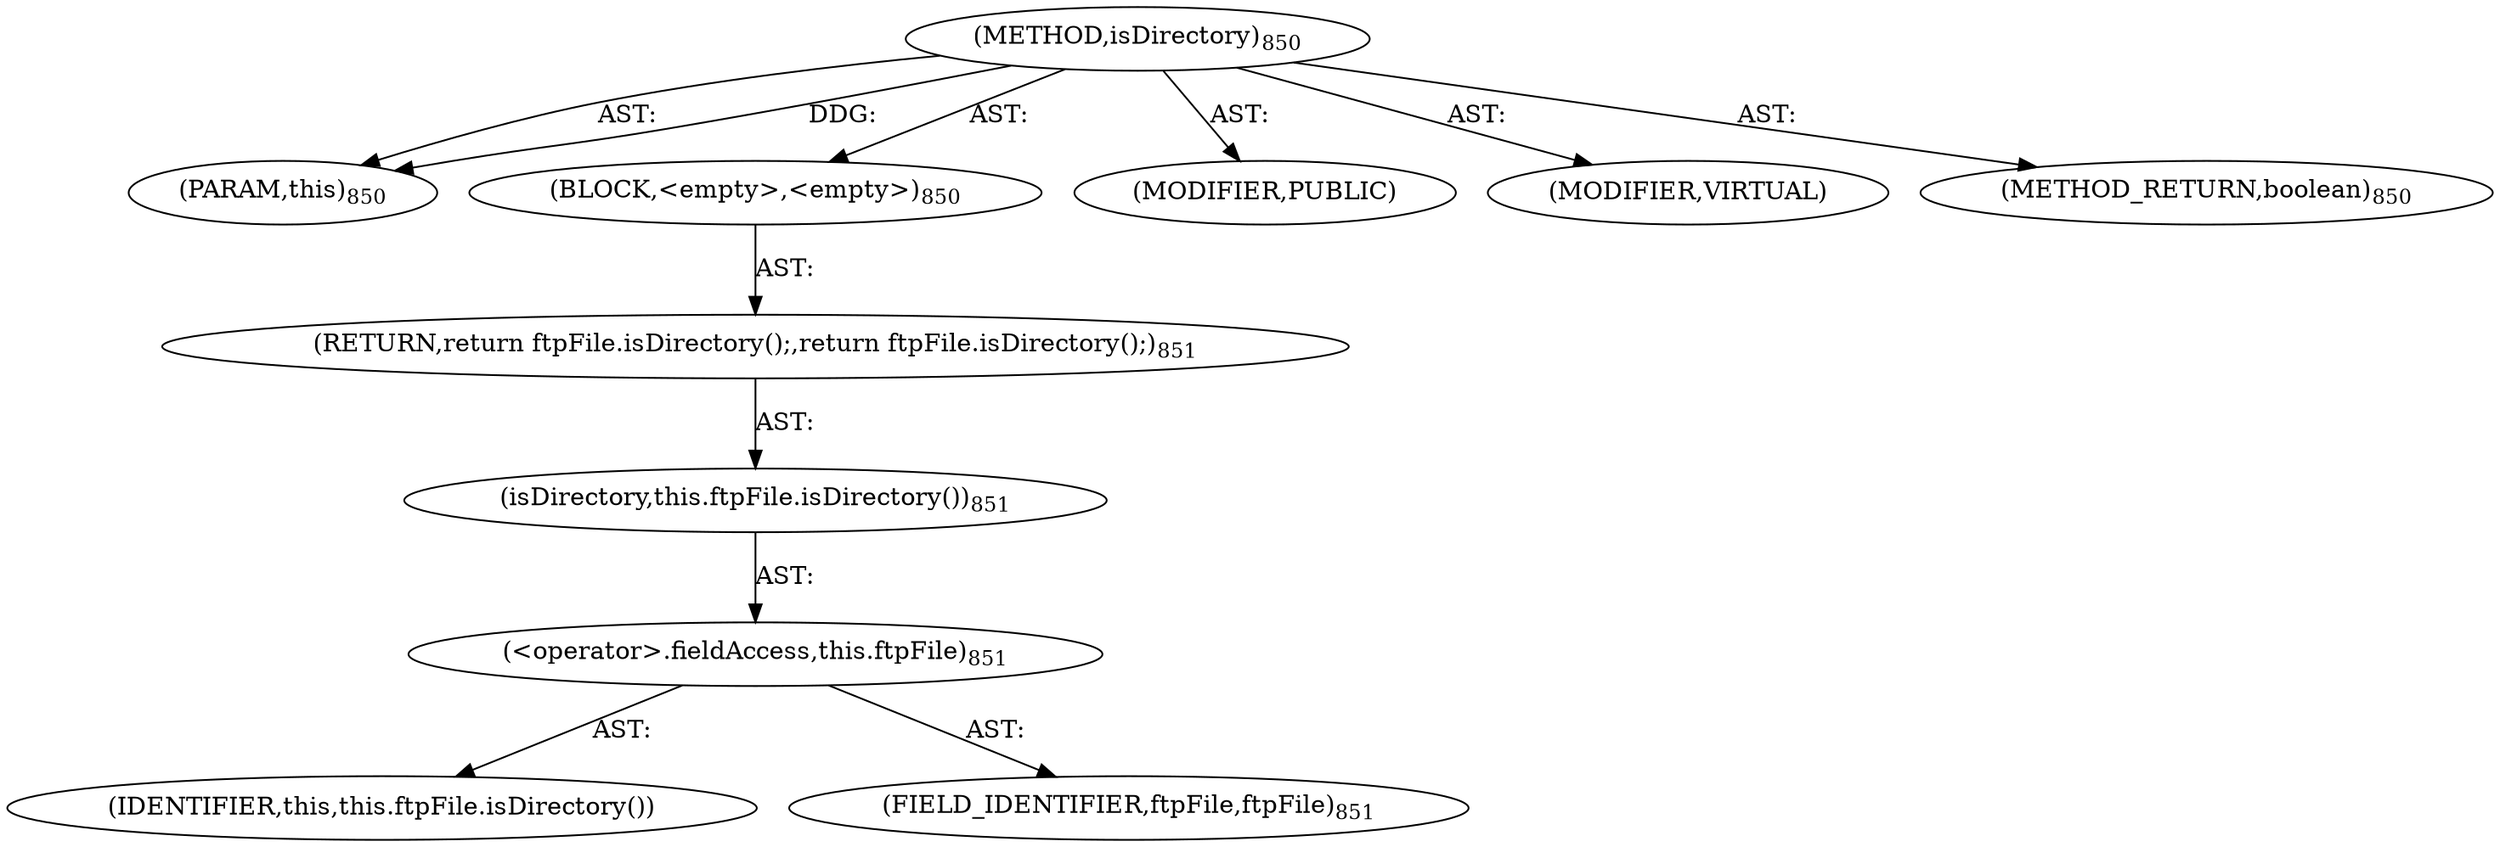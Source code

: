 digraph "isDirectory" {  
"111669149719" [label = <(METHOD,isDirectory)<SUB>850</SUB>> ]
"115964117088" [label = <(PARAM,this)<SUB>850</SUB>> ]
"25769803933" [label = <(BLOCK,&lt;empty&gt;,&lt;empty&gt;)<SUB>850</SUB>> ]
"146028888092" [label = <(RETURN,return ftpFile.isDirectory();,return ftpFile.isDirectory();)<SUB>851</SUB>> ]
"30064771759" [label = <(isDirectory,this.ftpFile.isDirectory())<SUB>851</SUB>> ]
"30064771760" [label = <(&lt;operator&gt;.fieldAccess,this.ftpFile)<SUB>851</SUB>> ]
"68719477431" [label = <(IDENTIFIER,this,this.ftpFile.isDirectory())> ]
"55834575004" [label = <(FIELD_IDENTIFIER,ftpFile,ftpFile)<SUB>851</SUB>> ]
"133143986283" [label = <(MODIFIER,PUBLIC)> ]
"133143986284" [label = <(MODIFIER,VIRTUAL)> ]
"128849018903" [label = <(METHOD_RETURN,boolean)<SUB>850</SUB>> ]
  "111669149719" -> "115964117088"  [ label = "AST: "] 
  "111669149719" -> "25769803933"  [ label = "AST: "] 
  "111669149719" -> "133143986283"  [ label = "AST: "] 
  "111669149719" -> "133143986284"  [ label = "AST: "] 
  "111669149719" -> "128849018903"  [ label = "AST: "] 
  "25769803933" -> "146028888092"  [ label = "AST: "] 
  "146028888092" -> "30064771759"  [ label = "AST: "] 
  "30064771759" -> "30064771760"  [ label = "AST: "] 
  "30064771760" -> "68719477431"  [ label = "AST: "] 
  "30064771760" -> "55834575004"  [ label = "AST: "] 
  "111669149719" -> "115964117088"  [ label = "DDG: "] 
}
